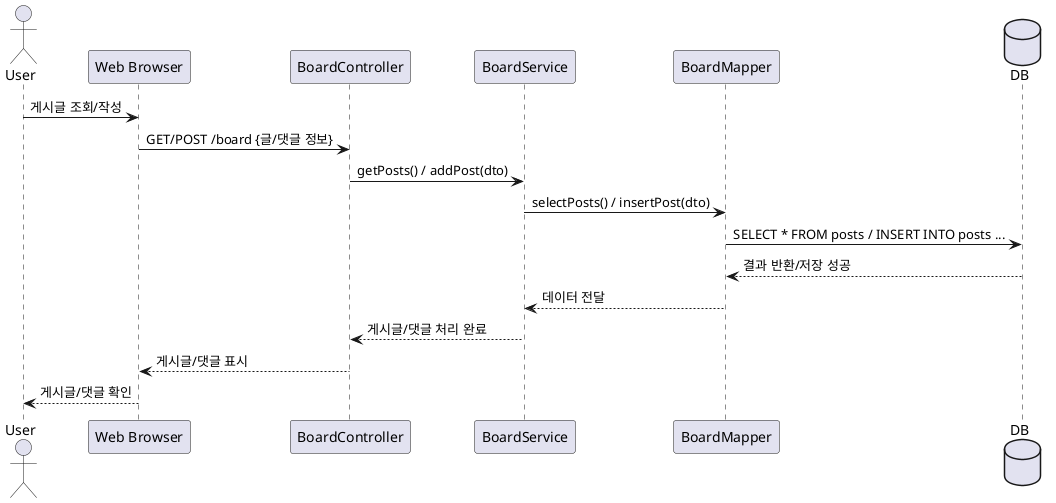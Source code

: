 @startuml
actor User
participant "Web Browser" as Browser
participant "BoardController" as Controller
participant "BoardService" as Service
participant "BoardMapper" as Mapper
database "DB" as DB

User -> Browser : 게시글 조회/작성
Browser -> Controller : GET/POST /board {글/댓글 정보}
Controller -> Service : getPosts() / addPost(dto)
Service -> Mapper : selectPosts() / insertPost(dto)
Mapper -> DB : SELECT * FROM posts / INSERT INTO posts ...
DB --> Mapper : 결과 반환/저장 성공
Mapper --> Service : 데이터 전달
Service --> Controller : 게시글/댓글 처리 완료
Controller --> Browser : 게시글/댓글 표시
Browser --> User : 게시글/댓글 확인
@enduml
